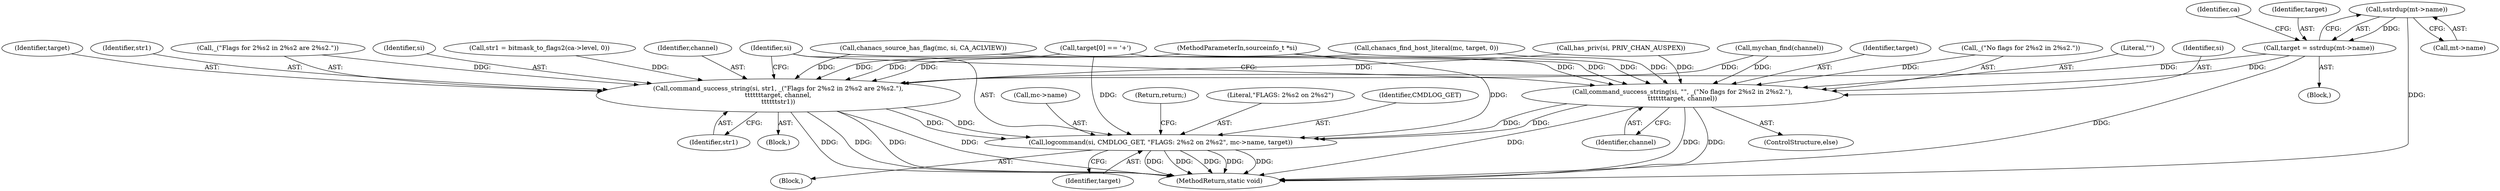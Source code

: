 digraph "0_atheme_c597156adc60a45b5f827793cd420945f47bc03b_1@API" {
"1000419" [label="(Call,sstrdup(mt->name))"];
"1000417" [label="(Call,target = sstrdup(mt->name))"];
"1000441" [label="(Call,command_success_string(si, str1, _(\"Flags for \2%s\2 in \2%s\2 are \2%s\2.\"),\n\t\t\t\t\t\ttarget, channel,\n\t\t\t\t\t\tstr1))"];
"1000457" [label="(Call,logcommand(si, CMDLOG_GET, \"FLAGS: \2%s\2 on \2%s\2\", mc->name, target))"];
"1000450" [label="(Call,command_success_string(si, \"\", _(\"No flags for \2%s\2 in \2%s\2.\"),\n\t\t\t\t\t\ttarget, channel))"];
"1000444" [label="(Call,_(\"Flags for \2%s\2 in \2%s\2 are \2%s\2.\"))"];
"1000464" [label="(Identifier,target)"];
"1000177" [label="(Call,has_priv(si, PRIV_CHAN_AUSPEX))"];
"1000424" [label="(Identifier,ca)"];
"1000446" [label="(Identifier,target)"];
"1000448" [label="(Identifier,str1)"];
"1000458" [label="(Identifier,si)"];
"1000443" [label="(Identifier,str1)"];
"1000453" [label="(Call,_(\"No flags for \2%s\2 in \2%s\2.\"))"];
"1000156" [label="(Call,mychan_find(channel))"];
"1000418" [label="(Identifier,target)"];
"1000457" [label="(Call,logcommand(si, CMDLOG_GET, \"FLAGS: \2%s\2 on \2%s\2\", mc->name, target))"];
"1000465" [label="(Return,return;)"];
"1000449" [label="(ControlStructure,else)"];
"1000460" [label="(Literal,\"FLAGS: \2%s\2 on \2%s\2\")"];
"1000419" [label="(Call,sstrdup(mt->name))"];
"1000441" [label="(Call,command_success_string(si, str1, _(\"Flags for \2%s\2 in \2%s\2 are \2%s\2.\"),\n\t\t\t\t\t\ttarget, channel,\n\t\t\t\t\t\tstr1))"];
"1000452" [label="(Literal,\"\")"];
"1000107" [label="(MethodParameterIn,sourceinfo_t *si)"];
"1000461" [label="(Call,mc->name)"];
"1000433" [label="(Block,)"];
"1000451" [label="(Identifier,si)"];
"1000400" [label="(Block,)"];
"1000195" [label="(Call,target[0] == '+')"];
"1000434" [label="(Call,str1 = bitmask_to_flags2(ca->level, 0))"];
"1000450" [label="(Call,command_success_string(si, \"\", _(\"No flags for \2%s\2 in \2%s\2.\"),\n\t\t\t\t\t\ttarget, channel))"];
"1000420" [label="(Call,mt->name)"];
"1001054" [label="(MethodReturn,static void)"];
"1000455" [label="(Identifier,target)"];
"1000447" [label="(Identifier,channel)"];
"1000417" [label="(Call,target = sstrdup(mt->name))"];
"1000395" [label="(Call,chanacs_find_host_literal(mc, target, 0))"];
"1000459" [label="(Identifier,CMDLOG_GET)"];
"1000442" [label="(Identifier,si)"];
"1000379" [label="(Call,chanacs_source_has_flag(mc, si, CA_ACLVIEW))"];
"1000456" [label="(Identifier,channel)"];
"1000369" [label="(Block,)"];
"1000419" -> "1000417"  [label="AST: "];
"1000419" -> "1000420"  [label="CFG: "];
"1000420" -> "1000419"  [label="AST: "];
"1000417" -> "1000419"  [label="CFG: "];
"1000419" -> "1001054"  [label="DDG: "];
"1000419" -> "1000417"  [label="DDG: "];
"1000417" -> "1000400"  [label="AST: "];
"1000418" -> "1000417"  [label="AST: "];
"1000424" -> "1000417"  [label="CFG: "];
"1000417" -> "1001054"  [label="DDG: "];
"1000417" -> "1000441"  [label="DDG: "];
"1000417" -> "1000450"  [label="DDG: "];
"1000441" -> "1000433"  [label="AST: "];
"1000441" -> "1000448"  [label="CFG: "];
"1000442" -> "1000441"  [label="AST: "];
"1000443" -> "1000441"  [label="AST: "];
"1000444" -> "1000441"  [label="AST: "];
"1000446" -> "1000441"  [label="AST: "];
"1000447" -> "1000441"  [label="AST: "];
"1000448" -> "1000441"  [label="AST: "];
"1000458" -> "1000441"  [label="CFG: "];
"1000441" -> "1001054"  [label="DDG: "];
"1000441" -> "1001054"  [label="DDG: "];
"1000441" -> "1001054"  [label="DDG: "];
"1000441" -> "1001054"  [label="DDG: "];
"1000177" -> "1000441"  [label="DDG: "];
"1000379" -> "1000441"  [label="DDG: "];
"1000107" -> "1000441"  [label="DDG: "];
"1000434" -> "1000441"  [label="DDG: "];
"1000444" -> "1000441"  [label="DDG: "];
"1000395" -> "1000441"  [label="DDG: "];
"1000195" -> "1000441"  [label="DDG: "];
"1000156" -> "1000441"  [label="DDG: "];
"1000441" -> "1000457"  [label="DDG: "];
"1000441" -> "1000457"  [label="DDG: "];
"1000457" -> "1000369"  [label="AST: "];
"1000457" -> "1000464"  [label="CFG: "];
"1000458" -> "1000457"  [label="AST: "];
"1000459" -> "1000457"  [label="AST: "];
"1000460" -> "1000457"  [label="AST: "];
"1000461" -> "1000457"  [label="AST: "];
"1000464" -> "1000457"  [label="AST: "];
"1000465" -> "1000457"  [label="CFG: "];
"1000457" -> "1001054"  [label="DDG: "];
"1000457" -> "1001054"  [label="DDG: "];
"1000457" -> "1001054"  [label="DDG: "];
"1000457" -> "1001054"  [label="DDG: "];
"1000457" -> "1001054"  [label="DDG: "];
"1000450" -> "1000457"  [label="DDG: "];
"1000450" -> "1000457"  [label="DDG: "];
"1000107" -> "1000457"  [label="DDG: "];
"1000195" -> "1000457"  [label="DDG: "];
"1000450" -> "1000449"  [label="AST: "];
"1000450" -> "1000456"  [label="CFG: "];
"1000451" -> "1000450"  [label="AST: "];
"1000452" -> "1000450"  [label="AST: "];
"1000453" -> "1000450"  [label="AST: "];
"1000455" -> "1000450"  [label="AST: "];
"1000456" -> "1000450"  [label="AST: "];
"1000458" -> "1000450"  [label="CFG: "];
"1000450" -> "1001054"  [label="DDG: "];
"1000450" -> "1001054"  [label="DDG: "];
"1000450" -> "1001054"  [label="DDG: "];
"1000177" -> "1000450"  [label="DDG: "];
"1000379" -> "1000450"  [label="DDG: "];
"1000107" -> "1000450"  [label="DDG: "];
"1000453" -> "1000450"  [label="DDG: "];
"1000395" -> "1000450"  [label="DDG: "];
"1000195" -> "1000450"  [label="DDG: "];
"1000156" -> "1000450"  [label="DDG: "];
}
